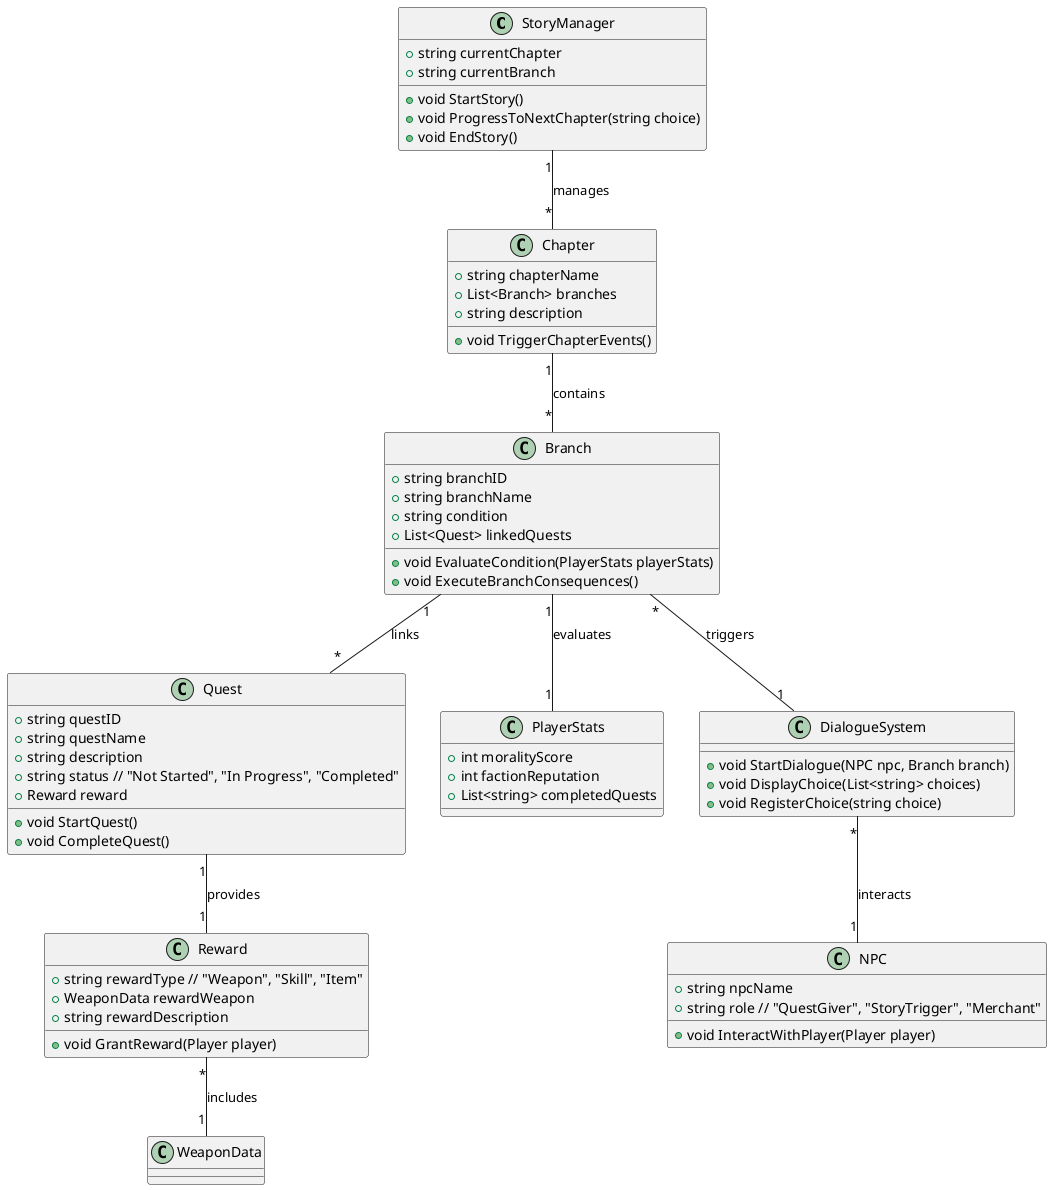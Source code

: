 @startuml

class StoryManager {
    + string currentChapter
    + string currentBranch
    + void StartStory()
    + void ProgressToNextChapter(string choice)
    + void EndStory()
}

class Chapter {
    + string chapterName
    + List<Branch> branches
    + string description
    + void TriggerChapterEvents()
}

class Branch {
    + string branchID
    + string branchName
    + string condition
    + List<Quest> linkedQuests
    + void EvaluateCondition(PlayerStats playerStats)
    + void ExecuteBranchConsequences()
}

class Quest {
    + string questID
    + string questName
    + string description
    + string status // "Not Started", "In Progress", "Completed"
    + Reward reward
    + void StartQuest()
    + void CompleteQuest()
}

class Reward {
    + string rewardType // "Weapon", "Skill", "Item"
    + WeaponData rewardWeapon
    + string rewardDescription
    + void GrantReward(Player player)
}

class PlayerStats {
    + int moralityScore
    + int factionReputation
    + List<string> completedQuests
}

class DialogueSystem {
    + void StartDialogue(NPC npc, Branch branch)
    + void DisplayChoice(List<string> choices)
    + void RegisterChoice(string choice)
}

class NPC {
    + string npcName
    + string role // "QuestGiver", "StoryTrigger", "Merchant"
    + void InteractWithPlayer(Player player)
}

StoryManager "1" -- "*" Chapter : manages
Chapter "1" -- "*" Branch : contains
Branch "1" -- "*" Quest : links
Quest "1" -- "1" Reward : provides
Branch "*" -- "1" DialogueSystem : triggers
DialogueSystem "*" -- "1" NPC : interacts
Branch "1" -- "1" PlayerStats : evaluates
Reward "*" -- "1" WeaponData : includes

@enduml
